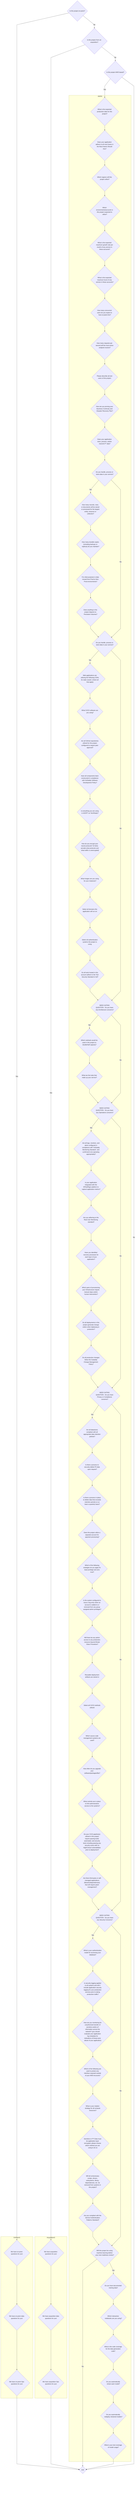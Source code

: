 %%{init: { "flowchart": { "htmlLabels": true, "curve": "linear", "logLevel": 1 } } }%%
graph TD
    OnPrem{Is this project on-prem?}
    Acquisition{Is this project from an acquisition?}
    AWS{Is this project AWS based?}
    End{end}

    OnPrem --->|Yes| OPBase100
    OnPrem -->|No| Acquisition
    Acquisition --->|Yes| AcqBase100
    Acquisition -->|No| AWS
    AWS --->|Yes| AwsBase100
    AWS ---->|No| End
    OPOps102 ----> End
    AcqOps102 ----> End
    AwsML000 ---->|No| End
    AwsML806 --> End

    subgraph OnpremG [OnPremG]
      OPBase100{"We have on-prem questions for you!"}
      OPBase100 ---> OPData101
      OPData101{"We have on-prem data questions for you!"}
      OPData101 ---> OPOps102
      OPOps102{"We have on-prem Ops questions for you!"}
    end

    subgraph AcquisitionG [AcquisitionG]
      AcqBase100{"We have acquisition questions for you!"}
      AcqBase100 ---> AcqData101
      AcqData101{"We have acquisition data questions for you!"}
      AcqData101 ---> AcqOps102
      AcqOps102{"We have acquisition Ops questions for you!"}
    end

    %% AWS
    subgraph AWSG [AWSG]
      %% AWS Base
      AwsBase100{What is the expected production date for this project?}
      AwsBase100 --> AwsBase101
      AwsBase101{Does your application adhere to all must haves in the Must Haves Should Dos?}
      AwsBase101 --> AwsBase102
      AwsBase102{Which regions will this project utilize?}
      AwsBase102 --> AwsBase103
      AwsBase103{Which environments/accounts is this project expected to utilize?}
      AwsBase103 --> AwsBase104
      AwsBase104{What is the expected maximum growth rate per month of any service in these accounts?}
      AwsBase104 --> AwsBase105
      AwsBase105{What is the expected maximum burst of any service in these accounts?}
      AwsBase105 --> AwsBase106
      AwsBase106{How many concurrent users do you expect to have at peak time?}
      AwsBase106 --> AwsBase107
      AwsBase107{How many requests per second will the most active endpoint receive?}
      AwsBase107 --> AwsBase108
      AwsBase108{Please describe all end users of this project:}
      AwsBase108 --> AwsBase109
      AwsBase109{How are you proving your Business Continuity and Disaster Recovery Plan?}
      AwsBase109 --> AwsBase110
      AwsBase110{Does your application store, process, and/or transmit P* data?}
      AwsBase110 --> AwsData000

      %% AWS Data
      AwsData000{"Do you handle, process or store data in your service?"}
      AwsData000 -->|Yes| AwsData400
      AwsData000 ---->|No| AwsAppDev000
      AwsData400{"How many records, rows, or documents will be stored or processed for the largest entity, resource or collection?"}
      AwsData400 --> AwsData401
      AwsData401{"How many durable copies (including backups or replicas) do you maintain?"}
      AwsData401 --> AwsData402
      AwsData402{"For what purposes is data moved from Prod to Non-Prod environments?"}
      AwsData402 --> AwsData403
      AwsData403{"Does anything in the project depend on Persistent Volumes?"}
      AwsData403 --> AwsAppDev000

      %% AWS Applicaton Development
      AwsAppDev000{"Do you handle, process or store data in your service?"}
      AwsAppDev000 -->|Yes| AwsAppDev200
      AwsAppDev000 ---->|No| AwsArch000
      AwsAppDev200{"Web applications are utilizing the following CDNs for static assets: (check all that apply)"}
      AwsAppDev200 --> AwsAppDev201
      AwsAppDev201{"What CI/CD software are you using?"}
      AwsAppDev201 --> AwsAppDev202
      AwsAppDev202{"Are all GitHub repositories utilized for this project configured to require peer approval?"}
      AwsAppDev202 --> AwsAppDev203
      AwsAppDev203{"Have all components been constructed in compliance with GoDaddy Software Development Policy?"}
      AwsAppDev203 --> AwsAppDev204
      AwsAppDev204{"Is everything you are using in ADOPT on TechRadar?"}
      AwsAppDev204 --> AwsAppDev205
      AwsAppDev205{"How do you encrypt your transit protocols? (If other, provide what protocols and what traffic is unencrypted)"}
      AwsAppDev205 --> AwsAppDev206
      AwsAppDev206{"What images are you using for your instances?"}
      AwsAppDev206 --> AwsAppDev207
      AwsAppDev207{"Select all domains this application will run on:"}
      AwsAppDev207 --> AwsAppDev208
      AwsAppDev208{"Select all authentication systems the project is using:"}
      AwsAppDev208 --> AwsAppDev209
      AwsAppDev209{"Do all tools hosted in this account adhere to the Tool Security Standard in full?"}
      AwsAppDev209 --> AwsArch000

      %% AWS Architecture
      AwsArch000{"NEED GATING QUESTION - Do you have any Architecture concerns?"}
      AwsArch000 -->|Yes| AwsArch300
      AwsArch000 ---->|No| AwsOps000
      AwsArch300{"Which methods would be used in this project to double/half capacity?"}
      AwsArch300 --> AwsArch301
      AwsArch301{"What are the traits that make up your service?"}
      AwsArch301 --> AwsOps000

      %% Operations
      AwsOps000{"NEED GATING QUESTION - Do you have any Operations concerns?"}
      AwsOps000 -->|Yes| AwsOps500
      AwsOps000 ---->|No| AwsPriv000
      AwsOps500{"Are all logs, monitors, and alerts configured in compliance with 'GoDaddy Monitoring Standard', and confirmed to be operating appropriately?"}
      AwsOps500 --> AwsOps501
      AwsOps501{"Is your application integrated with the SPAQ/Rigor platform to capture application metrics?"}
      AwsOps501 --> AwsOps502
      AwsOps502{"Are you adhering to the Real User Monitoring standard?"}
      AwsOps502 --> AwsOps503
      AwsOps503{"Have you identified recovery processes for each layer of your application?"}
      AwsOps503 --> AwsOps504
      AwsOps504{"Which parts of provisioning your infrastructure require manual steps and/or human intervention?"}
      AwsOps504 --> AwsOps505
      AwsOps505{"Do all deployments in this project generate change orders when deploying to production?"}
      AwsOps505 --> AwsOps506
      AwsOps506{"Do all production changes follow the Godaddy Change Management Policy?"}
      AwsOps506 --> AwsPriv000

      %% Privacy and Compliance
      AwsPriv000{"NEED GATING QUESTION - Do you have Privacy or Compliance concerns?"}
      AwsPriv000 -->|Yes| AwsPriv600
      AwsPriv000 ---->|No| AwsSec000      
      AwsPriv600{"Are all datastores compliant with all appropriate data retention policies?"}
      AwsPriv600 --> AwsPriv601
      AwsPriv601{"Is there a process to securely delete PII data upon request?"}
      AwsPriv601 --> AwsPriv602
      AwsPriv602{"Is there a process in place to delete data that exceeds retention periods on at least a quarterly basis?"}
      AwsPriv602 --> AwsPriv603
      AwsPriv603{"Does this project utilize a separate account for payment processing?"}
      AwsPriv603 --> AwsPriv604
      AwsPriv604{"Which of the following strategies do you apply for least privilege and zero trust?"}
      AwsPriv604 --> AwsPriv605
      AwsPriv605{"Is the system configured to issue a log entry when an account is added to or removed from any group assigned admin privileges?"}
      AwsPriv605 --> AwsPriv606
      AwsPriv606{"Will there be any admin access to any production resource beyond Break-Glass Procedure?"}
      AwsPriv606 --> AwsPriv607
      AwsPriv607{"Reusable deployment artifacts are stored in:"}
      AwsPriv607 --> AwsPriv608
      AwsPriv608{"Select all CI/CD methods utilized:"}
      AwsPriv608 --> AwsPriv609
      AwsPriv609{"Which source code management systems are used?"}
      AwsPriv609 --> AwsPriv610
      AwsPriv610{"How often do you upgrade your software/packages/libs?"}
      AwsPriv610 --> AwsPriv611
      AwsPriv611{"What controls are in place to limit administrative access to the systems?"}
      AwsPriv611 --> AwsPriv612
      AwsPriv612{"Do your CICD pipeline(s) utilized in this project require passing build, automated, and security tests including passing any security scans with no High/Critical vulnerabilities prior to deployment?"}
      AwsPriv612 --> AwsPriv613
      AwsPriv613{"Are there third-party or self-managed applications (libraries/dependencies) that will require patch management?"}
      AwsPriv613 --> AwsSec000

      %% Security
      AwsSec000{"NEED GATING QUESTION - Do you have any Security Concerns?"}
      AwsSec000 -->|Yes| AwsSec700
      AwsSec000 ---->|No| AwsML000
      AwsSec700{"What is your authentication model for accessing your database?"}
      AwsSec700 --> AwsSec701
      AwsSec701{"Is security logging applied to all systems and will it include application security logging for your production services prior to taking production traffic?"}
      AwsSec701 --> AwsSec702
      AwsSec702{"How are you monitoring for unauthorized transfer of sensitive and/or p*i information across the network? (you should evaluate your application log metadata for indications of threat actor abuse of your application)"}
      AwsSec702 --> AwsSec703
      AwsSec703{"Which of the following are used to protect any interface exposed outside of your AWS Accounts?"}
      AwsSec703 --> AwsSec704
      AwsSec704{"What is your rotation strategy for all compute resources?"}
      AwsSec704 --> AwsSec705
      AwsSec705{"Sensitive or P*I Data must be application layer encrypted, please choose which method you are using to do so"}
      AwsSec705 --> AwsSec706
      AwsSec706{"Will all unnecessary scripts, drivers, subsystems, library, dependencies, etc. be removed from systems in this project?"}
      AwsSec706 --> AwsSec707
      AwsSec707{"Are you compliant with the Service Authentication Patterns Standard?"}
      AwsSec707 --> AwsML000

      %% Machine Learning
      AwsML000{"Will this project be using machine learning before your next readiness review?"}
      AwsML000 -->|Yes| AwsML801
      AwsML801{"Do you have documented training data?"}
      AwsML801 --> AwsML802
      AwsML802{"Which interactive notebooks are you using?"}
      AwsML802 --> AwsML803
      AwsML803{"What is the code coverage for the data generation code?"}
      AwsML803 --> AwsML804
      AwsML804{"Do you automatically retrain each model?"}
      AwsML804 --> AwsML805
      AwsML805{"Do you automatically redeploy retrained models?"}
      AwsML805 --> AwsML806
      AwsML806{"What is your test coverage of model usage?"}
    end